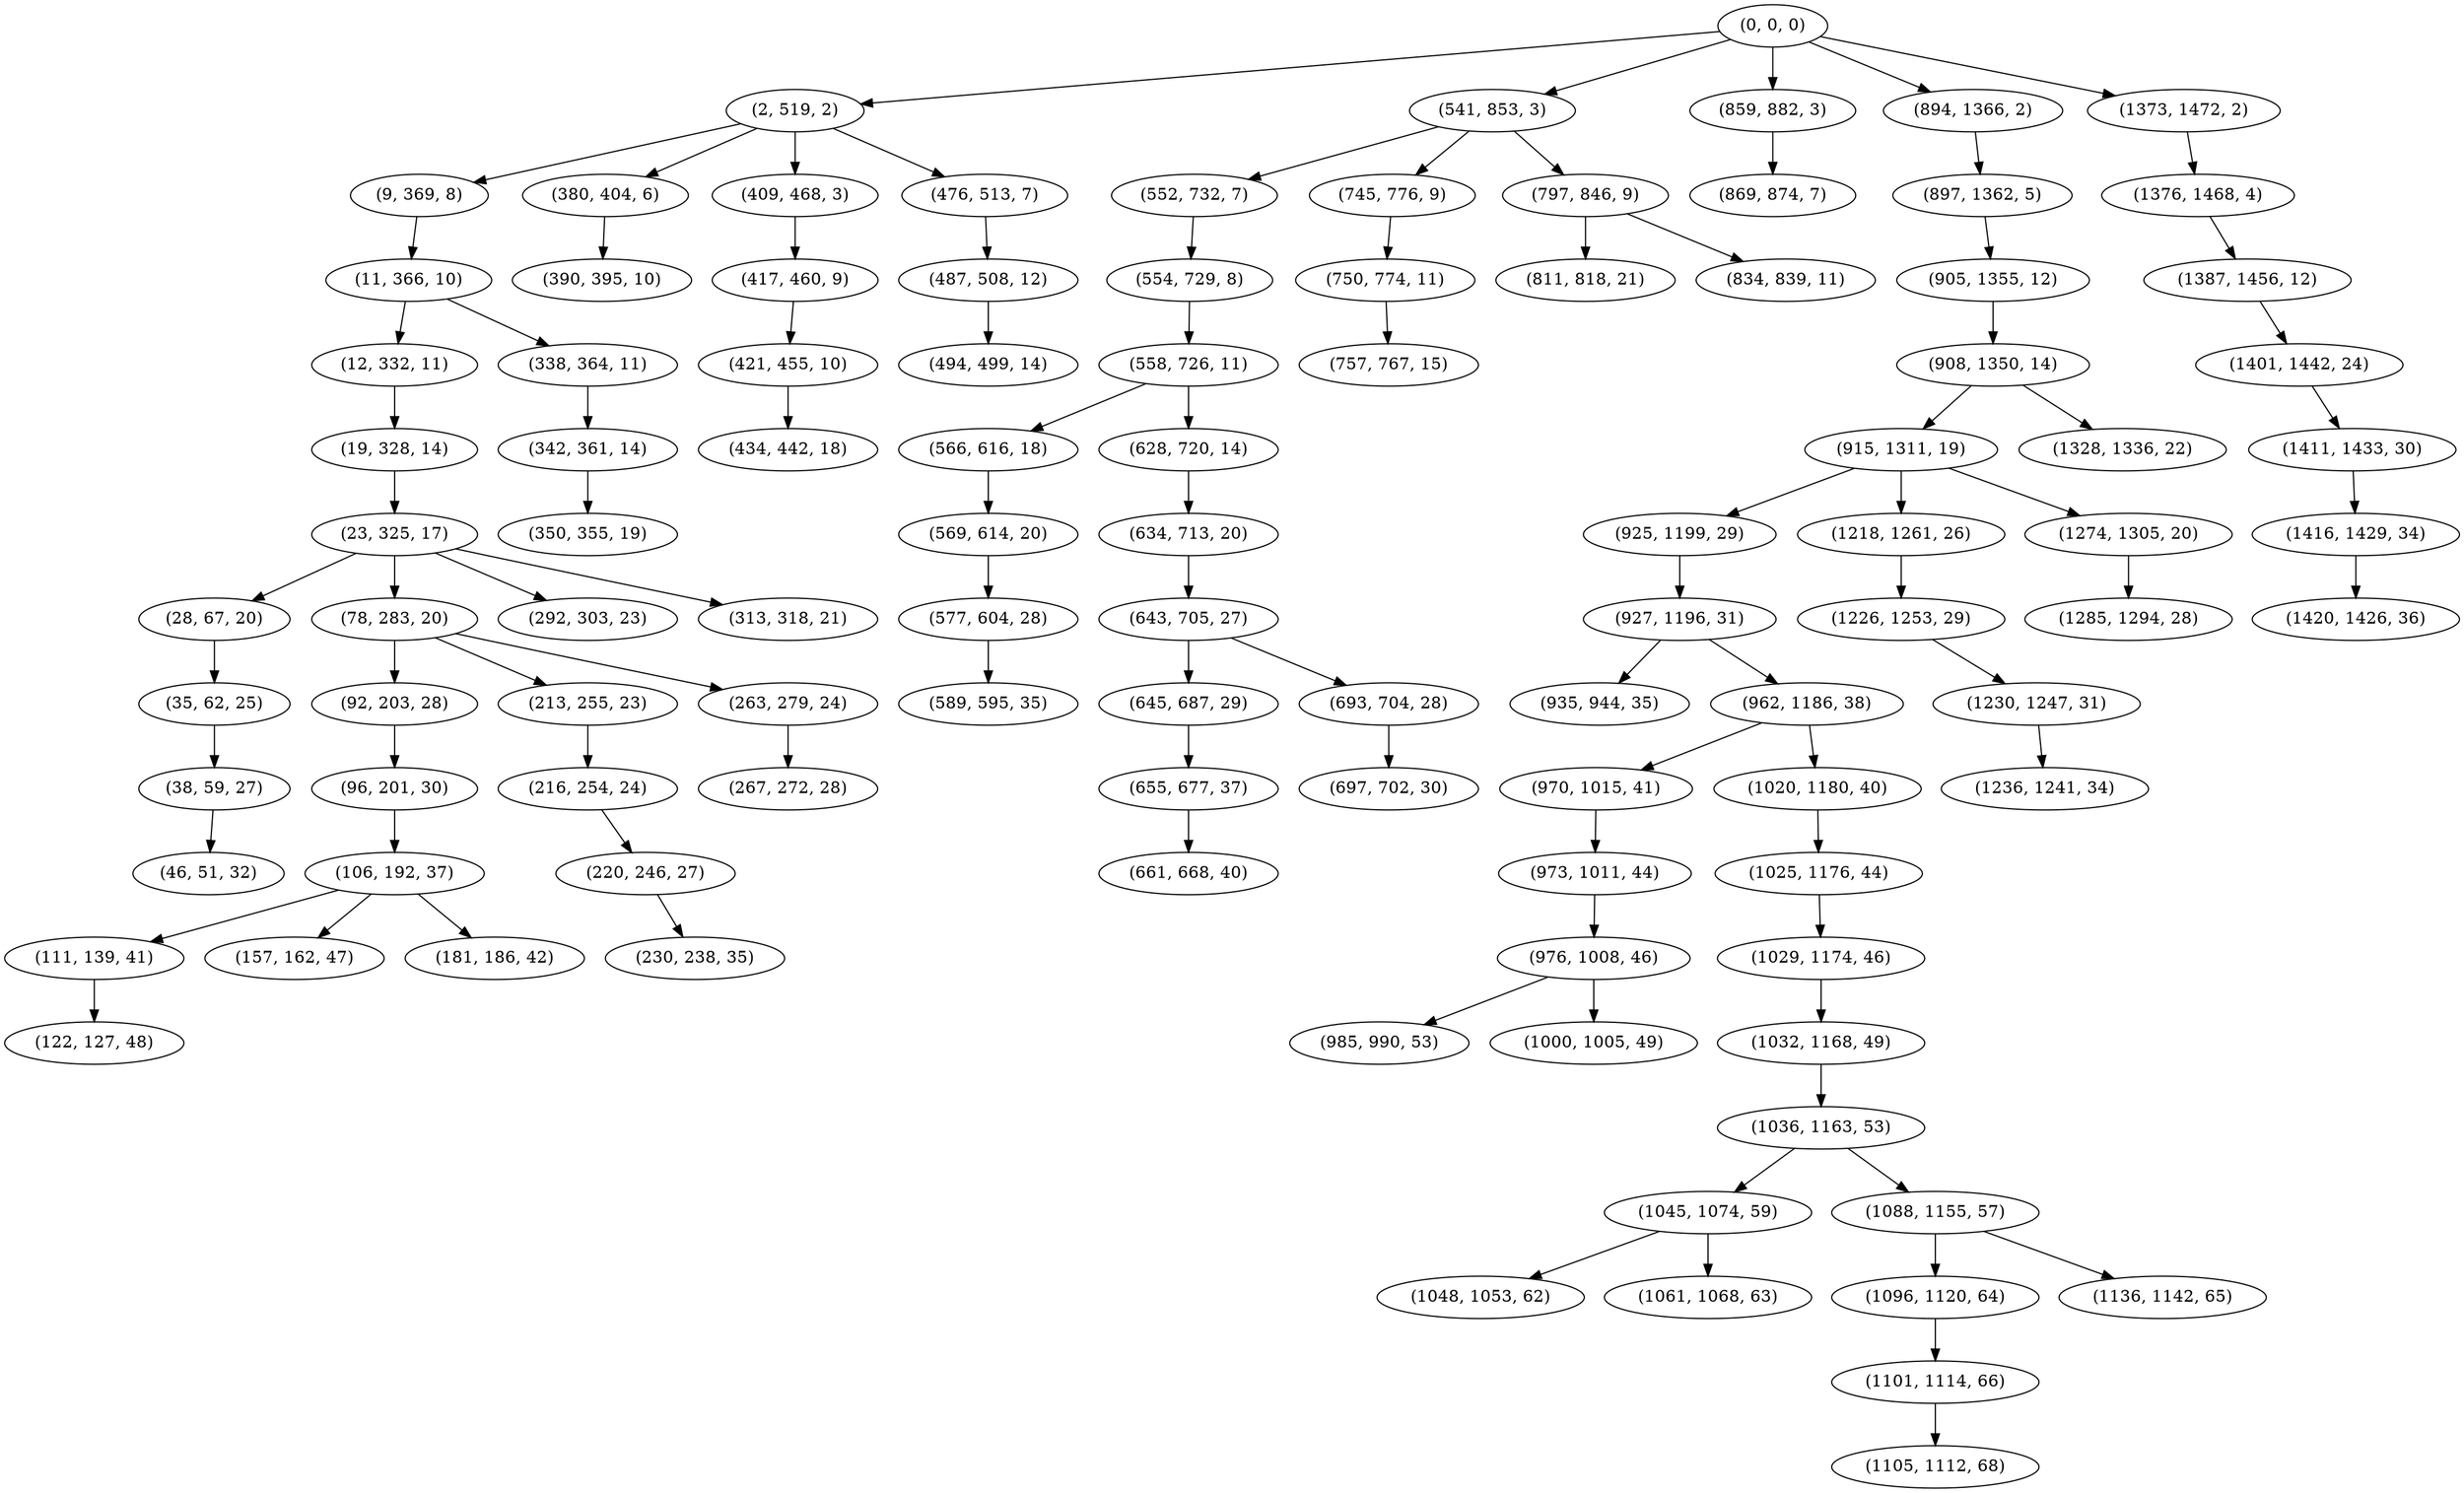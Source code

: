 digraph tree {
    "(0, 0, 0)";
    "(2, 519, 2)";
    "(9, 369, 8)";
    "(11, 366, 10)";
    "(12, 332, 11)";
    "(19, 328, 14)";
    "(23, 325, 17)";
    "(28, 67, 20)";
    "(35, 62, 25)";
    "(38, 59, 27)";
    "(46, 51, 32)";
    "(78, 283, 20)";
    "(92, 203, 28)";
    "(96, 201, 30)";
    "(106, 192, 37)";
    "(111, 139, 41)";
    "(122, 127, 48)";
    "(157, 162, 47)";
    "(181, 186, 42)";
    "(213, 255, 23)";
    "(216, 254, 24)";
    "(220, 246, 27)";
    "(230, 238, 35)";
    "(263, 279, 24)";
    "(267, 272, 28)";
    "(292, 303, 23)";
    "(313, 318, 21)";
    "(338, 364, 11)";
    "(342, 361, 14)";
    "(350, 355, 19)";
    "(380, 404, 6)";
    "(390, 395, 10)";
    "(409, 468, 3)";
    "(417, 460, 9)";
    "(421, 455, 10)";
    "(434, 442, 18)";
    "(476, 513, 7)";
    "(487, 508, 12)";
    "(494, 499, 14)";
    "(541, 853, 3)";
    "(552, 732, 7)";
    "(554, 729, 8)";
    "(558, 726, 11)";
    "(566, 616, 18)";
    "(569, 614, 20)";
    "(577, 604, 28)";
    "(589, 595, 35)";
    "(628, 720, 14)";
    "(634, 713, 20)";
    "(643, 705, 27)";
    "(645, 687, 29)";
    "(655, 677, 37)";
    "(661, 668, 40)";
    "(693, 704, 28)";
    "(697, 702, 30)";
    "(745, 776, 9)";
    "(750, 774, 11)";
    "(757, 767, 15)";
    "(797, 846, 9)";
    "(811, 818, 21)";
    "(834, 839, 11)";
    "(859, 882, 3)";
    "(869, 874, 7)";
    "(894, 1366, 2)";
    "(897, 1362, 5)";
    "(905, 1355, 12)";
    "(908, 1350, 14)";
    "(915, 1311, 19)";
    "(925, 1199, 29)";
    "(927, 1196, 31)";
    "(935, 944, 35)";
    "(962, 1186, 38)";
    "(970, 1015, 41)";
    "(973, 1011, 44)";
    "(976, 1008, 46)";
    "(985, 990, 53)";
    "(1000, 1005, 49)";
    "(1020, 1180, 40)";
    "(1025, 1176, 44)";
    "(1029, 1174, 46)";
    "(1032, 1168, 49)";
    "(1036, 1163, 53)";
    "(1045, 1074, 59)";
    "(1048, 1053, 62)";
    "(1061, 1068, 63)";
    "(1088, 1155, 57)";
    "(1096, 1120, 64)";
    "(1101, 1114, 66)";
    "(1105, 1112, 68)";
    "(1136, 1142, 65)";
    "(1218, 1261, 26)";
    "(1226, 1253, 29)";
    "(1230, 1247, 31)";
    "(1236, 1241, 34)";
    "(1274, 1305, 20)";
    "(1285, 1294, 28)";
    "(1328, 1336, 22)";
    "(1373, 1472, 2)";
    "(1376, 1468, 4)";
    "(1387, 1456, 12)";
    "(1401, 1442, 24)";
    "(1411, 1433, 30)";
    "(1416, 1429, 34)";
    "(1420, 1426, 36)";
    "(0, 0, 0)" -> "(2, 519, 2)";
    "(0, 0, 0)" -> "(541, 853, 3)";
    "(0, 0, 0)" -> "(859, 882, 3)";
    "(0, 0, 0)" -> "(894, 1366, 2)";
    "(0, 0, 0)" -> "(1373, 1472, 2)";
    "(2, 519, 2)" -> "(9, 369, 8)";
    "(2, 519, 2)" -> "(380, 404, 6)";
    "(2, 519, 2)" -> "(409, 468, 3)";
    "(2, 519, 2)" -> "(476, 513, 7)";
    "(9, 369, 8)" -> "(11, 366, 10)";
    "(11, 366, 10)" -> "(12, 332, 11)";
    "(11, 366, 10)" -> "(338, 364, 11)";
    "(12, 332, 11)" -> "(19, 328, 14)";
    "(19, 328, 14)" -> "(23, 325, 17)";
    "(23, 325, 17)" -> "(28, 67, 20)";
    "(23, 325, 17)" -> "(78, 283, 20)";
    "(23, 325, 17)" -> "(292, 303, 23)";
    "(23, 325, 17)" -> "(313, 318, 21)";
    "(28, 67, 20)" -> "(35, 62, 25)";
    "(35, 62, 25)" -> "(38, 59, 27)";
    "(38, 59, 27)" -> "(46, 51, 32)";
    "(78, 283, 20)" -> "(92, 203, 28)";
    "(78, 283, 20)" -> "(213, 255, 23)";
    "(78, 283, 20)" -> "(263, 279, 24)";
    "(92, 203, 28)" -> "(96, 201, 30)";
    "(96, 201, 30)" -> "(106, 192, 37)";
    "(106, 192, 37)" -> "(111, 139, 41)";
    "(106, 192, 37)" -> "(157, 162, 47)";
    "(106, 192, 37)" -> "(181, 186, 42)";
    "(111, 139, 41)" -> "(122, 127, 48)";
    "(213, 255, 23)" -> "(216, 254, 24)";
    "(216, 254, 24)" -> "(220, 246, 27)";
    "(220, 246, 27)" -> "(230, 238, 35)";
    "(263, 279, 24)" -> "(267, 272, 28)";
    "(338, 364, 11)" -> "(342, 361, 14)";
    "(342, 361, 14)" -> "(350, 355, 19)";
    "(380, 404, 6)" -> "(390, 395, 10)";
    "(409, 468, 3)" -> "(417, 460, 9)";
    "(417, 460, 9)" -> "(421, 455, 10)";
    "(421, 455, 10)" -> "(434, 442, 18)";
    "(476, 513, 7)" -> "(487, 508, 12)";
    "(487, 508, 12)" -> "(494, 499, 14)";
    "(541, 853, 3)" -> "(552, 732, 7)";
    "(541, 853, 3)" -> "(745, 776, 9)";
    "(541, 853, 3)" -> "(797, 846, 9)";
    "(552, 732, 7)" -> "(554, 729, 8)";
    "(554, 729, 8)" -> "(558, 726, 11)";
    "(558, 726, 11)" -> "(566, 616, 18)";
    "(558, 726, 11)" -> "(628, 720, 14)";
    "(566, 616, 18)" -> "(569, 614, 20)";
    "(569, 614, 20)" -> "(577, 604, 28)";
    "(577, 604, 28)" -> "(589, 595, 35)";
    "(628, 720, 14)" -> "(634, 713, 20)";
    "(634, 713, 20)" -> "(643, 705, 27)";
    "(643, 705, 27)" -> "(645, 687, 29)";
    "(643, 705, 27)" -> "(693, 704, 28)";
    "(645, 687, 29)" -> "(655, 677, 37)";
    "(655, 677, 37)" -> "(661, 668, 40)";
    "(693, 704, 28)" -> "(697, 702, 30)";
    "(745, 776, 9)" -> "(750, 774, 11)";
    "(750, 774, 11)" -> "(757, 767, 15)";
    "(797, 846, 9)" -> "(811, 818, 21)";
    "(797, 846, 9)" -> "(834, 839, 11)";
    "(859, 882, 3)" -> "(869, 874, 7)";
    "(894, 1366, 2)" -> "(897, 1362, 5)";
    "(897, 1362, 5)" -> "(905, 1355, 12)";
    "(905, 1355, 12)" -> "(908, 1350, 14)";
    "(908, 1350, 14)" -> "(915, 1311, 19)";
    "(908, 1350, 14)" -> "(1328, 1336, 22)";
    "(915, 1311, 19)" -> "(925, 1199, 29)";
    "(915, 1311, 19)" -> "(1218, 1261, 26)";
    "(915, 1311, 19)" -> "(1274, 1305, 20)";
    "(925, 1199, 29)" -> "(927, 1196, 31)";
    "(927, 1196, 31)" -> "(935, 944, 35)";
    "(927, 1196, 31)" -> "(962, 1186, 38)";
    "(962, 1186, 38)" -> "(970, 1015, 41)";
    "(962, 1186, 38)" -> "(1020, 1180, 40)";
    "(970, 1015, 41)" -> "(973, 1011, 44)";
    "(973, 1011, 44)" -> "(976, 1008, 46)";
    "(976, 1008, 46)" -> "(985, 990, 53)";
    "(976, 1008, 46)" -> "(1000, 1005, 49)";
    "(1020, 1180, 40)" -> "(1025, 1176, 44)";
    "(1025, 1176, 44)" -> "(1029, 1174, 46)";
    "(1029, 1174, 46)" -> "(1032, 1168, 49)";
    "(1032, 1168, 49)" -> "(1036, 1163, 53)";
    "(1036, 1163, 53)" -> "(1045, 1074, 59)";
    "(1036, 1163, 53)" -> "(1088, 1155, 57)";
    "(1045, 1074, 59)" -> "(1048, 1053, 62)";
    "(1045, 1074, 59)" -> "(1061, 1068, 63)";
    "(1088, 1155, 57)" -> "(1096, 1120, 64)";
    "(1088, 1155, 57)" -> "(1136, 1142, 65)";
    "(1096, 1120, 64)" -> "(1101, 1114, 66)";
    "(1101, 1114, 66)" -> "(1105, 1112, 68)";
    "(1218, 1261, 26)" -> "(1226, 1253, 29)";
    "(1226, 1253, 29)" -> "(1230, 1247, 31)";
    "(1230, 1247, 31)" -> "(1236, 1241, 34)";
    "(1274, 1305, 20)" -> "(1285, 1294, 28)";
    "(1373, 1472, 2)" -> "(1376, 1468, 4)";
    "(1376, 1468, 4)" -> "(1387, 1456, 12)";
    "(1387, 1456, 12)" -> "(1401, 1442, 24)";
    "(1401, 1442, 24)" -> "(1411, 1433, 30)";
    "(1411, 1433, 30)" -> "(1416, 1429, 34)";
    "(1416, 1429, 34)" -> "(1420, 1426, 36)";
}
